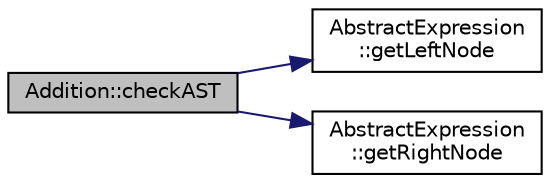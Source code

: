 digraph "Addition::checkAST"
{
 // LATEX_PDF_SIZE
  edge [fontname="Helvetica",fontsize="10",labelfontname="Helvetica",labelfontsize="10"];
  node [fontname="Helvetica",fontsize="10",shape=record];
  rankdir="LR";
  Node10 [label="Addition::checkAST",height=0.2,width=0.4,color="black", fillcolor="grey75", style="filled", fontcolor="black",tooltip=" "];
  Node10 -> Node11 [color="midnightblue",fontsize="10",style="solid",fontname="Helvetica"];
  Node11 [label="AbstractExpression\l::getLeftNode",height=0.2,width=0.4,color="black", fillcolor="white", style="filled",URL="$class_abstract_expression.html#aee9ed310cda3958584c9e34a9e5af512",tooltip=" "];
  Node10 -> Node12 [color="midnightblue",fontsize="10",style="solid",fontname="Helvetica"];
  Node12 [label="AbstractExpression\l::getRightNode",height=0.2,width=0.4,color="black", fillcolor="white", style="filled",URL="$class_abstract_expression.html#a97d5876104b7a70b66d6899a8c607b44",tooltip=" "];
}

